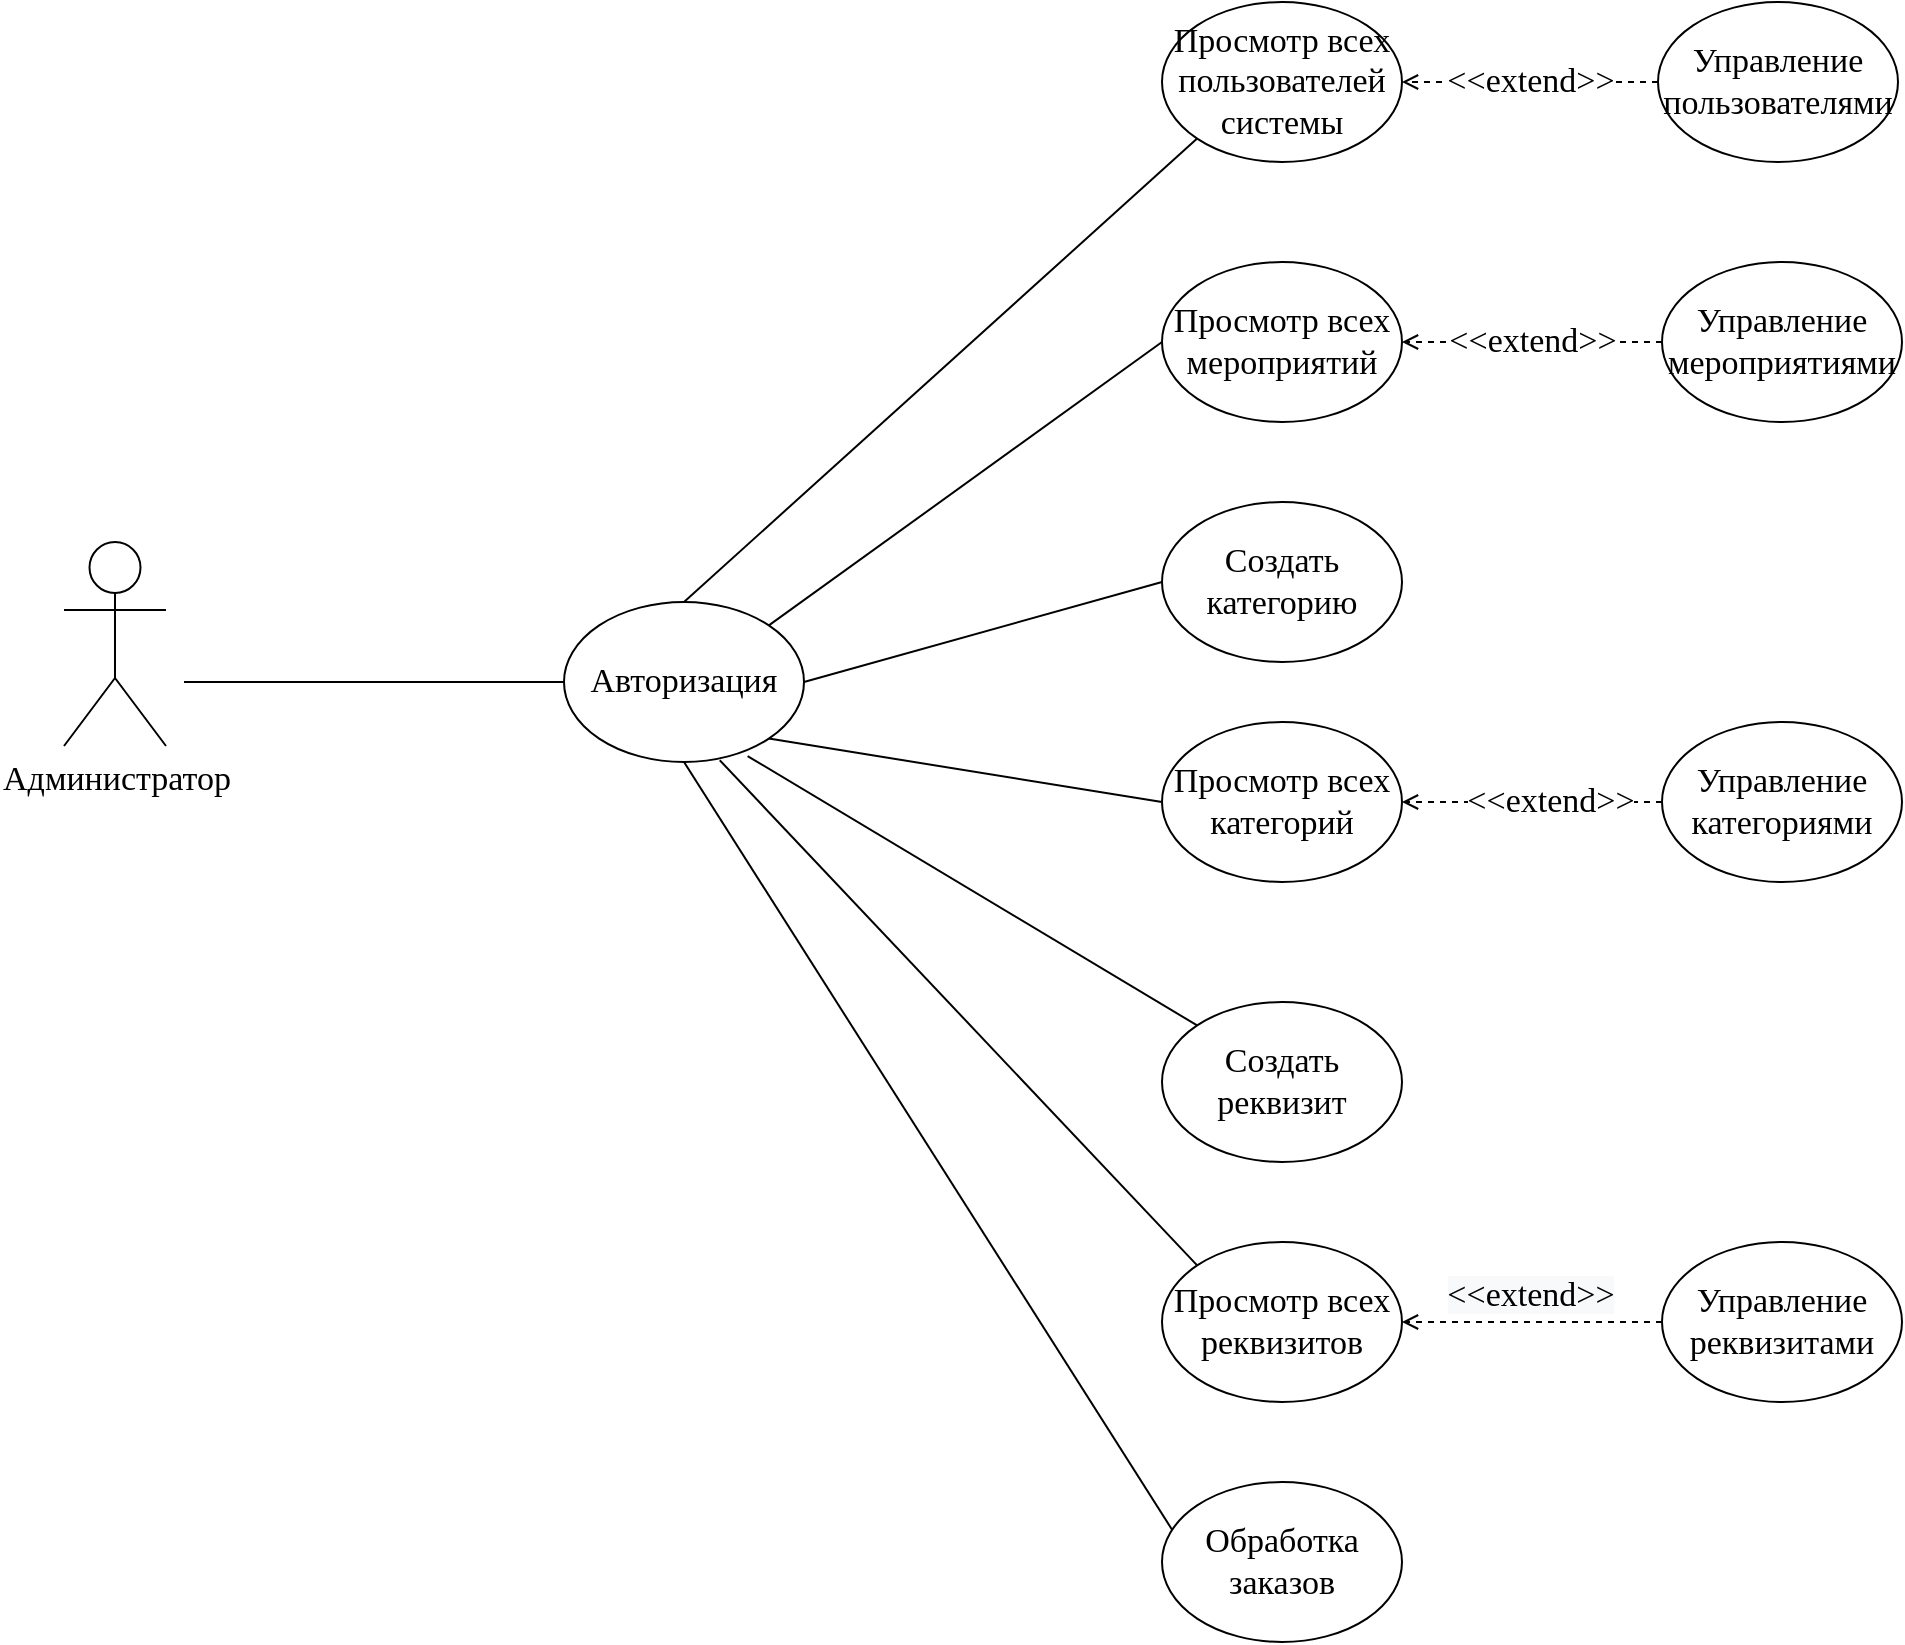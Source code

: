 <mxfile version="18.0.1" type="device"><diagram id="DhA1WRztJYwFJPUeFuZ9" name="Страница 1"><mxGraphModel dx="2310" dy="927" grid="1" gridSize="10" guides="1" tooltips="1" connect="1" arrows="1" fold="1" page="1" pageScale="1" pageWidth="827" pageHeight="1169" math="0" shadow="0"><root><mxCell id="0"/><mxCell id="1" parent="0"/><mxCell id="LfX-qxXuS_hjYh2tlU9R-1" value="Администратор&lt;br style=&quot;font-size: 17px;&quot;&gt;" style="shape=umlActor;verticalLabelPosition=bottom;verticalAlign=top;html=1;outlineConnect=0;fontSize=17;fontFamily=Times New Roman;" parent="1" vertex="1"><mxGeometry x="-380" y="870" width="51" height="102" as="geometry"/></mxCell><mxCell id="LfX-qxXuS_hjYh2tlU9R-2" style="edgeStyle=none;rounded=0;orthogonalLoop=1;jettySize=auto;html=1;exitX=0;exitY=1;exitDx=0;exitDy=0;endArrow=none;endFill=0;entryX=0.5;entryY=0;entryDx=0;entryDy=0;fontSize=17;fontFamily=Times New Roman;" parent="1" source="LfX-qxXuS_hjYh2tlU9R-3" target="LfX-qxXuS_hjYh2tlU9R-23" edge="1"><mxGeometry relative="1" as="geometry"><mxPoint x="83" y="960" as="targetPoint"/></mxGeometry></mxCell><mxCell id="LfX-qxXuS_hjYh2tlU9R-3" value="Просмотр всех пользователей системы" style="ellipse;whiteSpace=wrap;html=1;fontSize=17;fontFamily=Times New Roman;" parent="1" vertex="1"><mxGeometry x="169" y="600" width="120" height="80" as="geometry"/></mxCell><mxCell id="LfX-qxXuS_hjYh2tlU9R-4" value="&lt;span style=&quot;color: rgb(0, 0, 0); font-size: 17px; font-style: normal; font-weight: 400; letter-spacing: normal; text-align: center; text-indent: 0px; text-transform: none; word-spacing: 0px; background-color: rgb(255, 255, 255); display: inline; float: none;&quot;&gt;&amp;lt;&amp;lt;extend&amp;gt;&amp;gt;&lt;/span&gt;" style="edgeStyle=none;rounded=0;orthogonalLoop=1;jettySize=auto;html=1;exitX=0;exitY=0.5;exitDx=0;exitDy=0;entryX=1;entryY=0.5;entryDx=0;entryDy=0;dashed=1;endArrow=open;endFill=0;fontSize=17;fontFamily=Times New Roman;" parent="1" source="LfX-qxXuS_hjYh2tlU9R-5" target="LfX-qxXuS_hjYh2tlU9R-3" edge="1"><mxGeometry relative="1" as="geometry"><mxPoint x="473" y="750" as="sourcePoint"/></mxGeometry></mxCell><mxCell id="LfX-qxXuS_hjYh2tlU9R-5" value="Управление пользователями" style="ellipse;whiteSpace=wrap;html=1;fontSize=17;fontFamily=Times New Roman;" parent="1" vertex="1"><mxGeometry x="417" y="600" width="120" height="80" as="geometry"/></mxCell><mxCell id="LfX-qxXuS_hjYh2tlU9R-6" value="&lt;span style=&quot;color: rgb(0, 0, 0); font-size: 17px; font-style: normal; font-weight: 400; letter-spacing: normal; text-align: center; text-indent: 0px; text-transform: none; word-spacing: 0px; background-color: rgb(255, 255, 255); display: inline; float: none;&quot;&gt;&amp;lt;&amp;lt;extend&amp;gt;&amp;gt;&lt;/span&gt;" style="edgeStyle=none;rounded=0;orthogonalLoop=1;jettySize=auto;html=1;exitX=0;exitY=0.5;exitDx=0;exitDy=0;entryX=1;entryY=0.5;entryDx=0;entryDy=0;dashed=1;endArrow=open;endFill=0;fontSize=17;fontFamily=Times New Roman;" parent="1" source="LfX-qxXuS_hjYh2tlU9R-7" target="LfX-qxXuS_hjYh2tlU9R-9" edge="1"><mxGeometry relative="1" as="geometry"/></mxCell><mxCell id="LfX-qxXuS_hjYh2tlU9R-7" value="Управление мероприятиями" style="ellipse;whiteSpace=wrap;html=1;fontSize=17;fontFamily=Times New Roman;" parent="1" vertex="1"><mxGeometry x="419" y="730" width="120" height="80" as="geometry"/></mxCell><mxCell id="LfX-qxXuS_hjYh2tlU9R-8" style="edgeStyle=none;rounded=0;orthogonalLoop=1;jettySize=auto;html=1;exitX=0;exitY=0.5;exitDx=0;exitDy=0;endArrow=none;endFill=0;entryX=1;entryY=0;entryDx=0;entryDy=0;fontSize=17;fontFamily=Times New Roman;" parent="1" source="LfX-qxXuS_hjYh2tlU9R-9" target="LfX-qxXuS_hjYh2tlU9R-23" edge="1"><mxGeometry relative="1" as="geometry"><mxPoint x="83" y="1030" as="targetPoint"/></mxGeometry></mxCell><mxCell id="LfX-qxXuS_hjYh2tlU9R-9" value="Просмотр всех мероприятий" style="ellipse;whiteSpace=wrap;html=1;fontSize=17;fontFamily=Times New Roman;" parent="1" vertex="1"><mxGeometry x="169" y="730" width="120" height="80" as="geometry"/></mxCell><mxCell id="LfX-qxXuS_hjYh2tlU9R-10" value="Просмотр всех категорий" style="ellipse;whiteSpace=wrap;html=1;fontSize=17;fontFamily=Times New Roman;" parent="1" vertex="1"><mxGeometry x="169" y="960" width="120" height="80" as="geometry"/></mxCell><mxCell id="LfX-qxXuS_hjYh2tlU9R-11" style="edgeStyle=none;rounded=0;orthogonalLoop=1;jettySize=auto;html=1;exitX=0;exitY=0.5;exitDx=0;exitDy=0;entryX=1;entryY=0.5;entryDx=0;entryDy=0;dashed=1;endArrow=open;endFill=0;fontSize=17;fontFamily=Times New Roman;" parent="1" source="LfX-qxXuS_hjYh2tlU9R-13" target="LfX-qxXuS_hjYh2tlU9R-10" edge="1"><mxGeometry relative="1" as="geometry"/></mxCell><mxCell id="LfX-qxXuS_hjYh2tlU9R-12" value="&amp;lt;&amp;lt;extend&amp;gt;&amp;gt;" style="edgeLabel;html=1;align=center;verticalAlign=middle;resizable=0;points=[];fontFamily=Times New Roman;fontSize=17;" parent="LfX-qxXuS_hjYh2tlU9R-11" vertex="1" connectable="0"><mxGeometry x="-0.14" relative="1" as="geometry"><mxPoint as="offset"/></mxGeometry></mxCell><mxCell id="LfX-qxXuS_hjYh2tlU9R-13" value="Управление категориями" style="ellipse;whiteSpace=wrap;html=1;fontSize=17;fontFamily=Times New Roman;" parent="1" vertex="1"><mxGeometry x="419" y="960" width="120" height="80" as="geometry"/></mxCell><mxCell id="LfX-qxXuS_hjYh2tlU9R-14" value="Создать категорию" style="ellipse;whiteSpace=wrap;html=1;fontSize=17;fontFamily=Times New Roman;" parent="1" vertex="1"><mxGeometry x="169" y="850" width="120" height="80" as="geometry"/></mxCell><mxCell id="LfX-qxXuS_hjYh2tlU9R-15" style="edgeStyle=none;rounded=0;orthogonalLoop=1;jettySize=auto;html=1;exitX=0;exitY=0.5;exitDx=0;exitDy=0;endArrow=none;endFill=0;entryX=1;entryY=1;entryDx=0;entryDy=0;fontSize=17;fontFamily=Times New Roman;" parent="1" source="LfX-qxXuS_hjYh2tlU9R-10" target="LfX-qxXuS_hjYh2tlU9R-23" edge="1"><mxGeometry relative="1" as="geometry"><mxPoint x="43" y="1020" as="targetPoint"/><mxPoint x="243" y="1140" as="sourcePoint"/></mxGeometry></mxCell><mxCell id="LfX-qxXuS_hjYh2tlU9R-16" style="edgeStyle=none;rounded=0;orthogonalLoop=1;jettySize=auto;html=1;exitX=0;exitY=0.5;exitDx=0;exitDy=0;endArrow=none;endFill=0;entryX=1;entryY=0.5;entryDx=0;entryDy=0;fontSize=17;fontFamily=Times New Roman;" parent="1" source="LfX-qxXuS_hjYh2tlU9R-14" target="LfX-qxXuS_hjYh2tlU9R-23" edge="1"><mxGeometry relative="1" as="geometry"><mxPoint x="53" y="1020" as="targetPoint"/><mxPoint x="63" y="1130" as="sourcePoint"/></mxGeometry></mxCell><mxCell id="LfX-qxXuS_hjYh2tlU9R-17" value="Просмотр всех реквизитов" style="ellipse;whiteSpace=wrap;html=1;fontSize=17;fontFamily=Times New Roman;" parent="1" vertex="1"><mxGeometry x="169" y="1220" width="120" height="80" as="geometry"/></mxCell><mxCell id="LfX-qxXuS_hjYh2tlU9R-18" style="edgeStyle=none;rounded=0;orthogonalLoop=1;jettySize=auto;html=1;exitX=0;exitY=0;exitDx=0;exitDy=0;endArrow=none;endFill=0;entryX=0.649;entryY=0.989;entryDx=0;entryDy=0;fontSize=17;fontFamily=Times New Roman;entryPerimeter=0;" parent="1" source="LfX-qxXuS_hjYh2tlU9R-17" target="LfX-qxXuS_hjYh2tlU9R-23" edge="1"><mxGeometry relative="1" as="geometry"><mxPoint x="13" y="990" as="targetPoint"/><mxPoint x="63.0" y="1130.0" as="sourcePoint"/></mxGeometry></mxCell><mxCell id="LfX-qxXuS_hjYh2tlU9R-19" value="Управление реквизитами" style="ellipse;whiteSpace=wrap;html=1;fontSize=17;fontFamily=Times New Roman;" parent="1" vertex="1"><mxGeometry x="419" y="1220" width="120" height="80" as="geometry"/></mxCell><mxCell id="LfX-qxXuS_hjYh2tlU9R-20" style="edgeStyle=none;rounded=0;orthogonalLoop=1;jettySize=auto;html=1;exitX=0;exitY=0.5;exitDx=0;exitDy=0;entryX=1;entryY=0.5;entryDx=0;entryDy=0;dashed=1;endArrow=open;endFill=0;fontSize=17;fontFamily=Times New Roman;" parent="1" source="LfX-qxXuS_hjYh2tlU9R-19" target="LfX-qxXuS_hjYh2tlU9R-17" edge="1"><mxGeometry relative="1" as="geometry"><mxPoint x="-27.0" y="1340.0" as="sourcePoint"/><mxPoint x="20.574" y="1278.284" as="targetPoint"/></mxGeometry></mxCell><mxCell id="LfX-qxXuS_hjYh2tlU9R-21" value="&lt;span style=&quot;font-size: 17px; background-color: rgb(248, 249, 250);&quot;&gt;&amp;lt;&amp;lt;extend&amp;gt;&amp;gt;&lt;/span&gt;" style="edgeLabel;html=1;align=center;verticalAlign=middle;resizable=0;points=[];fontFamily=Times New Roman;fontSize=17;" parent="LfX-qxXuS_hjYh2tlU9R-20" vertex="1" connectable="0"><mxGeometry x="-0.339" y="2" relative="1" as="geometry"><mxPoint x="-23" y="-15" as="offset"/></mxGeometry></mxCell><mxCell id="LfX-qxXuS_hjYh2tlU9R-22" style="edgeStyle=none;rounded=0;orthogonalLoop=1;jettySize=auto;html=1;exitX=0;exitY=0.5;exitDx=0;exitDy=0;endArrow=none;endFill=0;fontSize=17;fontFamily=Times New Roman;" parent="1" source="LfX-qxXuS_hjYh2tlU9R-23" edge="1"><mxGeometry relative="1" as="geometry"><mxPoint x="-320.0" y="940.0" as="targetPoint"/></mxGeometry></mxCell><mxCell id="LfX-qxXuS_hjYh2tlU9R-27" style="rounded=0;orthogonalLoop=1;jettySize=auto;html=1;exitX=0.5;exitY=1;exitDx=0;exitDy=0;entryX=0.042;entryY=0.298;entryDx=0;entryDy=0;entryPerimeter=0;endArrow=none;endFill=0;" parent="1" source="LfX-qxXuS_hjYh2tlU9R-23" target="LfX-qxXuS_hjYh2tlU9R-26" edge="1"><mxGeometry relative="1" as="geometry"/></mxCell><mxCell id="LfX-qxXuS_hjYh2tlU9R-23" value="Авторизация" style="ellipse;whiteSpace=wrap;html=1;fontSize=17;fontFamily=Times New Roman;" parent="1" vertex="1"><mxGeometry x="-130" y="900" width="120" height="80" as="geometry"/></mxCell><mxCell id="LfX-qxXuS_hjYh2tlU9R-24" style="rounded=0;orthogonalLoop=1;jettySize=auto;html=1;exitX=0;exitY=0;exitDx=0;exitDy=0;endArrow=none;endFill=0;fontFamily=Times New Roman;fontSize=17;entryX=0.765;entryY=0.963;entryDx=0;entryDy=0;entryPerimeter=0;" parent="1" source="LfX-qxXuS_hjYh2tlU9R-25" target="LfX-qxXuS_hjYh2tlU9R-23" edge="1"><mxGeometry relative="1" as="geometry"><mxPoint x="-40" y="970" as="targetPoint"/></mxGeometry></mxCell><mxCell id="LfX-qxXuS_hjYh2tlU9R-25" value="Создать реквизит" style="ellipse;whiteSpace=wrap;html=1;fontSize=17;fontFamily=Times New Roman;" parent="1" vertex="1"><mxGeometry x="169" y="1100" width="120" height="80" as="geometry"/></mxCell><mxCell id="LfX-qxXuS_hjYh2tlU9R-26" value="Обработка заказов" style="ellipse;whiteSpace=wrap;html=1;fontSize=17;fontFamily=Times New Roman;" parent="1" vertex="1"><mxGeometry x="169" y="1340" width="120" height="80" as="geometry"/></mxCell></root></mxGraphModel></diagram></mxfile>